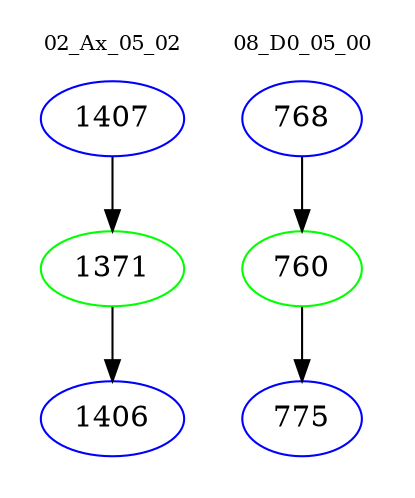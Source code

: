 digraph{
subgraph cluster_0 {
color = white
label = "02_Ax_05_02";
fontsize=10;
T0_1407 [label="1407", color="blue"]
T0_1407 -> T0_1371 [color="black"]
T0_1371 [label="1371", color="green"]
T0_1371 -> T0_1406 [color="black"]
T0_1406 [label="1406", color="blue"]
}
subgraph cluster_1 {
color = white
label = "08_D0_05_00";
fontsize=10;
T1_768 [label="768", color="blue"]
T1_768 -> T1_760 [color="black"]
T1_760 [label="760", color="green"]
T1_760 -> T1_775 [color="black"]
T1_775 [label="775", color="blue"]
}
}
